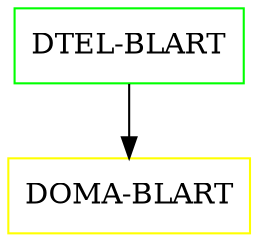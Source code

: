 digraph G {
  "DTEL-BLART" [shape=box,color=green];
  "DOMA-BLART" [shape=box,color=yellow,URL="./DOMA_BLART.html"];
  "DTEL-BLART" -> "DOMA-BLART";
}
